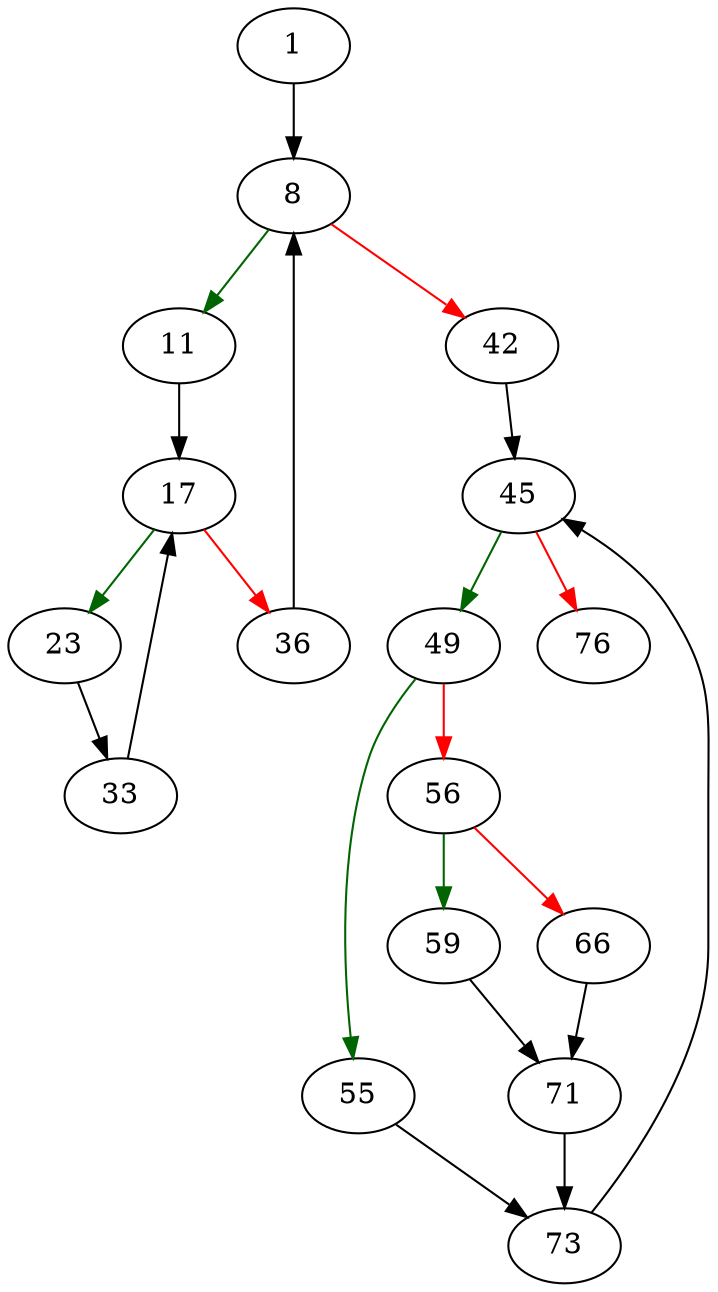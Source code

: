 strict digraph "rowSetEntrySort" {
	// Node definitions.
	1 [entry=true];
	8;
	11;
	42;
	17;
	23;
	36;
	33;
	45;
	49;
	76;
	55;
	56;
	73;
	59;
	66;
	71;

	// Edge definitions.
	1 -> 8;
	8 -> 11 [
		color=darkgreen
		cond=true
	];
	8 -> 42 [
		color=red
		cond=false
	];
	11 -> 17;
	42 -> 45;
	17 -> 23 [
		color=darkgreen
		cond=true
	];
	17 -> 36 [
		color=red
		cond=false
	];
	23 -> 33;
	36 -> 8;
	33 -> 17;
	45 -> 49 [
		color=darkgreen
		cond=true
	];
	45 -> 76 [
		color=red
		cond=false
	];
	49 -> 55 [
		color=darkgreen
		cond=true
	];
	49 -> 56 [
		color=red
		cond=false
	];
	55 -> 73;
	56 -> 59 [
		color=darkgreen
		cond=true
	];
	56 -> 66 [
		color=red
		cond=false
	];
	73 -> 45;
	59 -> 71;
	66 -> 71;
	71 -> 73;
}